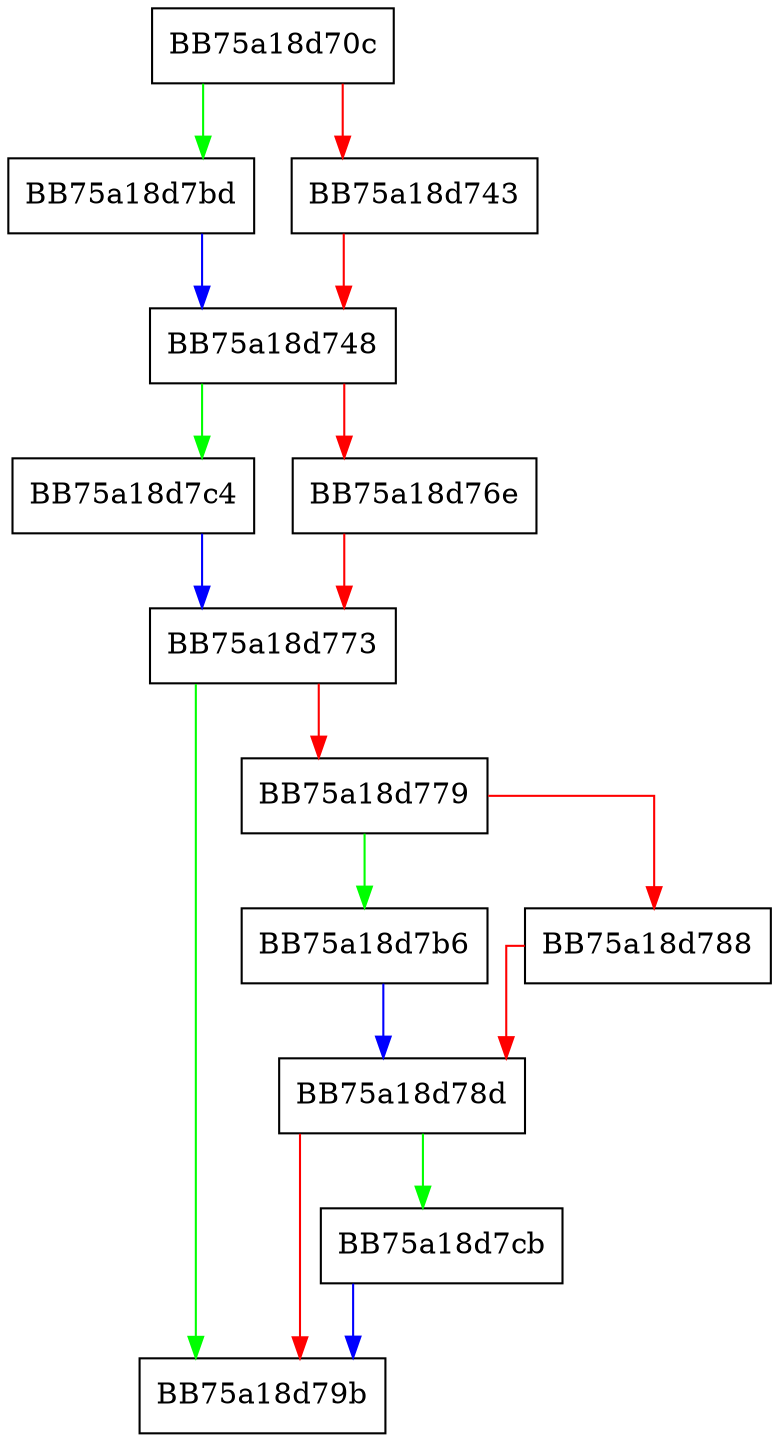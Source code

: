 digraph Read {
  node [shape="box"];
  graph [splines=ortho];
  BB75a18d70c -> BB75a18d7bd [color="green"];
  BB75a18d70c -> BB75a18d743 [color="red"];
  BB75a18d743 -> BB75a18d748 [color="red"];
  BB75a18d748 -> BB75a18d7c4 [color="green"];
  BB75a18d748 -> BB75a18d76e [color="red"];
  BB75a18d76e -> BB75a18d773 [color="red"];
  BB75a18d773 -> BB75a18d79b [color="green"];
  BB75a18d773 -> BB75a18d779 [color="red"];
  BB75a18d779 -> BB75a18d7b6 [color="green"];
  BB75a18d779 -> BB75a18d788 [color="red"];
  BB75a18d788 -> BB75a18d78d [color="red"];
  BB75a18d78d -> BB75a18d7cb [color="green"];
  BB75a18d78d -> BB75a18d79b [color="red"];
  BB75a18d7b6 -> BB75a18d78d [color="blue"];
  BB75a18d7bd -> BB75a18d748 [color="blue"];
  BB75a18d7c4 -> BB75a18d773 [color="blue"];
  BB75a18d7cb -> BB75a18d79b [color="blue"];
}